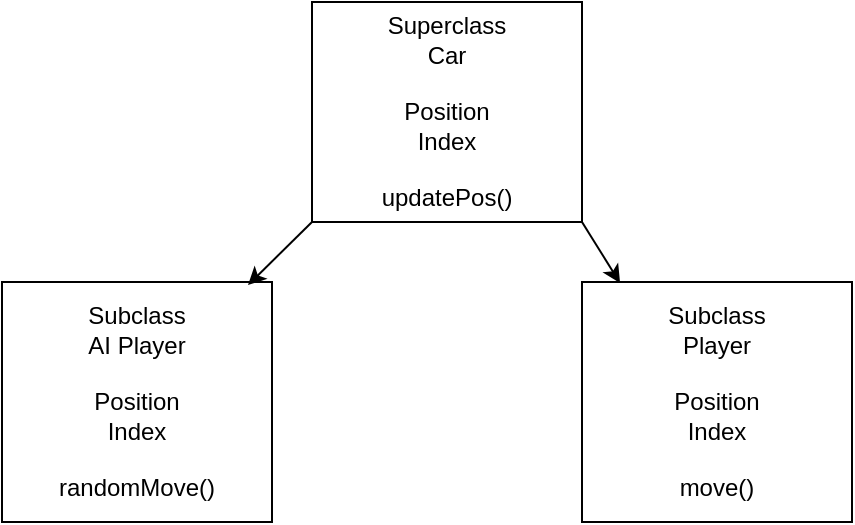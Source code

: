 <mxfile>
    <diagram id="64kscj9l8phwVJwk-eQl" name="Page-1">
        <mxGraphModel dx="736" dy="556" grid="1" gridSize="10" guides="1" tooltips="1" connect="1" arrows="1" fold="1" page="1" pageScale="1" pageWidth="850" pageHeight="1100" math="0" shadow="0">
            <root>
                <mxCell id="0"/>
                <mxCell id="1" parent="0"/>
                <mxCell id="2" value="Superclass&lt;br&gt;Car&lt;br&gt;&lt;br&gt;Position&lt;br&gt;Index&lt;br&gt;&lt;br&gt;updatePos()" style="whiteSpace=wrap;html=1;" vertex="1" parent="1">
                    <mxGeometry x="305" y="100" width="135" height="110" as="geometry"/>
                </mxCell>
                <mxCell id="3" value="Subclass&lt;br&gt;Player&lt;br&gt;&lt;br&gt;Position&lt;br&gt;Index&lt;br&gt;&lt;br&gt;move()" style="whiteSpace=wrap;html=1;" vertex="1" parent="1">
                    <mxGeometry x="440" y="240" width="135" height="120" as="geometry"/>
                </mxCell>
                <mxCell id="4" value="Subclass&lt;br&gt;AI Player&lt;br&gt;&lt;br&gt;Position&lt;br&gt;Index&lt;br&gt;&lt;br&gt;randomMove()" style="whiteSpace=wrap;html=1;" vertex="1" parent="1">
                    <mxGeometry x="150" y="240" width="135" height="120" as="geometry"/>
                </mxCell>
                <mxCell id="5" value="" style="edgeStyle=none;orthogonalLoop=1;jettySize=auto;html=1;exitX=1;exitY=1;exitDx=0;exitDy=0;entryX=0.141;entryY=0.004;entryDx=0;entryDy=0;entryPerimeter=0;" edge="1" parent="1" source="2" target="3">
                    <mxGeometry width="80" relative="1" as="geometry">
                        <mxPoint x="380" y="220" as="sourcePoint"/>
                        <mxPoint x="460" y="230" as="targetPoint"/>
                        <Array as="points"/>
                    </mxGeometry>
                </mxCell>
                <mxCell id="6" value="" style="edgeStyle=none;orthogonalLoop=1;jettySize=auto;html=1;exitX=0;exitY=1;exitDx=0;exitDy=0;entryX=0.911;entryY=0.013;entryDx=0;entryDy=0;entryPerimeter=0;" edge="1" parent="1" source="2" target="4">
                    <mxGeometry width="80" relative="1" as="geometry">
                        <mxPoint x="450" y="220" as="sourcePoint"/>
                        <mxPoint x="470" y="240" as="targetPoint"/>
                        <Array as="points"/>
                    </mxGeometry>
                </mxCell>
            </root>
        </mxGraphModel>
    </diagram>
</mxfile>